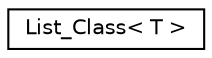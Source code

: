 digraph "Graphical Class Hierarchy"
{
  edge [fontname="Helvetica",fontsize="10",labelfontname="Helvetica",labelfontsize="10"];
  node [fontname="Helvetica",fontsize="10",shape=record];
  rankdir="LR";
  Node1 [label="List_Class\< T \>",height=0.2,width=0.4,color="black", fillcolor="white", style="filled",URL="$classList__Class.html"];
}
